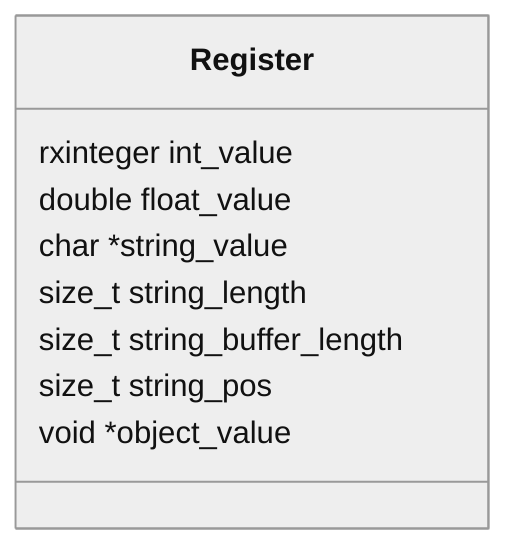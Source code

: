 %%{init: {'theme':'neutral'}}%%
classDiagram
    class Register
    Register : rxinteger int_value
    Register : double float_value
    Register : char *string_value
    Register : size_t string_length
    Register : size_t string_buffer_length
    Register : size_t string_pos
    Register : void *object_value